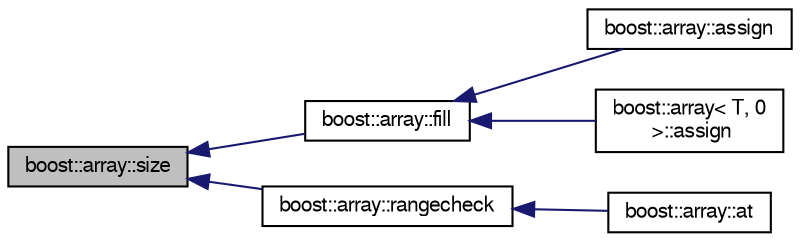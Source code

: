 digraph "boost::array::size"
{
  bgcolor="transparent";
  edge [fontname="FreeSans",fontsize="10",labelfontname="FreeSans",labelfontsize="10"];
  node [fontname="FreeSans",fontsize="10",shape=record];
  rankdir="LR";
  Node1 [label="boost::array::size",height=0.2,width=0.4,color="black", fillcolor="grey75", style="filled" fontcolor="black"];
  Node1 -> Node2 [dir="back",color="midnightblue",fontsize="10",style="solid",fontname="FreeSans"];
  Node2 [label="boost::array::fill",height=0.2,width=0.4,color="black",URL="$d1/d96/classboost_1_1array.html#a4dd92c3399a847641733637356b0c972"];
  Node2 -> Node3 [dir="back",color="midnightblue",fontsize="10",style="solid",fontname="FreeSans"];
  Node3 [label="boost::array::assign",height=0.2,width=0.4,color="black",URL="$d1/d96/classboost_1_1array.html#a3df5174212f1ec0dbe3e01a685ad77e2"];
  Node2 -> Node4 [dir="back",color="midnightblue",fontsize="10",style="solid",fontname="FreeSans"];
  Node4 [label="boost::array\< T, 0\l \>::assign",height=0.2,width=0.4,color="black",URL="$d4/d6a/classboost_1_1array_3_01T_00_010_01_4.html#a9960e06c3fe3469719723a55e8cc2cbe"];
  Node1 -> Node5 [dir="back",color="midnightblue",fontsize="10",style="solid",fontname="FreeSans"];
  Node5 [label="boost::array::rangecheck",height=0.2,width=0.4,color="black",URL="$d1/d96/classboost_1_1array.html#a1655c9d6521634ef0faae2fe907db5b3"];
  Node5 -> Node6 [dir="back",color="midnightblue",fontsize="10",style="solid",fontname="FreeSans"];
  Node6 [label="boost::array::at",height=0.2,width=0.4,color="black",URL="$d1/d96/classboost_1_1array.html#ab1d1b3cebca2a48519d249809c6963e5"];
}
